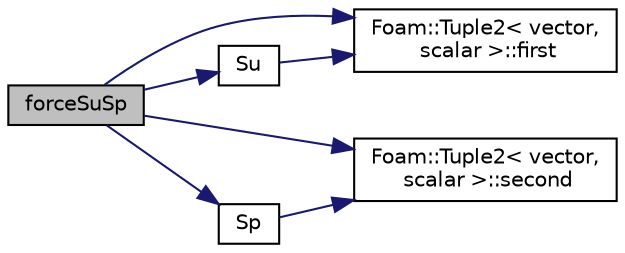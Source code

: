 digraph "forceSuSp"
{
  bgcolor="transparent";
  edge [fontname="Helvetica",fontsize="10",labelfontname="Helvetica",labelfontsize="10"];
  node [fontname="Helvetica",fontsize="10",shape=record];
  rankdir="LR";
  Node1 [label="forceSuSp",height=0.2,width=0.4,color="black", fillcolor="grey75", style="filled", fontcolor="black"];
  Node1 -> Node2 [color="midnightblue",fontsize="10",style="solid",fontname="Helvetica"];
  Node2 [label="Foam::Tuple2\< vector,\l scalar \>::first",height=0.2,width=0.4,color="black",URL="$a02786.html#a6bc9dc0330d36f5f75e816ddc4ec213e",tooltip="Return first. "];
  Node1 -> Node3 [color="midnightblue",fontsize="10",style="solid",fontname="Helvetica"];
  Node3 [label="Foam::Tuple2\< vector,\l scalar \>::second",height=0.2,width=0.4,color="black",URL="$a02786.html#a5d570a89988f907024eede54003b8a79",tooltip="Return second. "];
  Node1 -> Node4 [color="midnightblue",fontsize="10",style="solid",fontname="Helvetica"];
  Node4 [label="Sp",height=0.2,width=0.4,color="black",URL="$a00872.html#acfcc3fd27c35d541f661e17aec7592a1",tooltip="Return const access to the implicit coefficient [kg/s]. "];
  Node4 -> Node3 [color="midnightblue",fontsize="10",style="solid",fontname="Helvetica"];
  Node1 -> Node5 [color="midnightblue",fontsize="10",style="solid",fontname="Helvetica"];
  Node5 [label="Su",height=0.2,width=0.4,color="black",URL="$a00872.html#aae4f608b4e0e95175a5b210d2a28a71a",tooltip="Return const access to the explicit contribution [kg.m/s2]. "];
  Node5 -> Node2 [color="midnightblue",fontsize="10",style="solid",fontname="Helvetica"];
}

